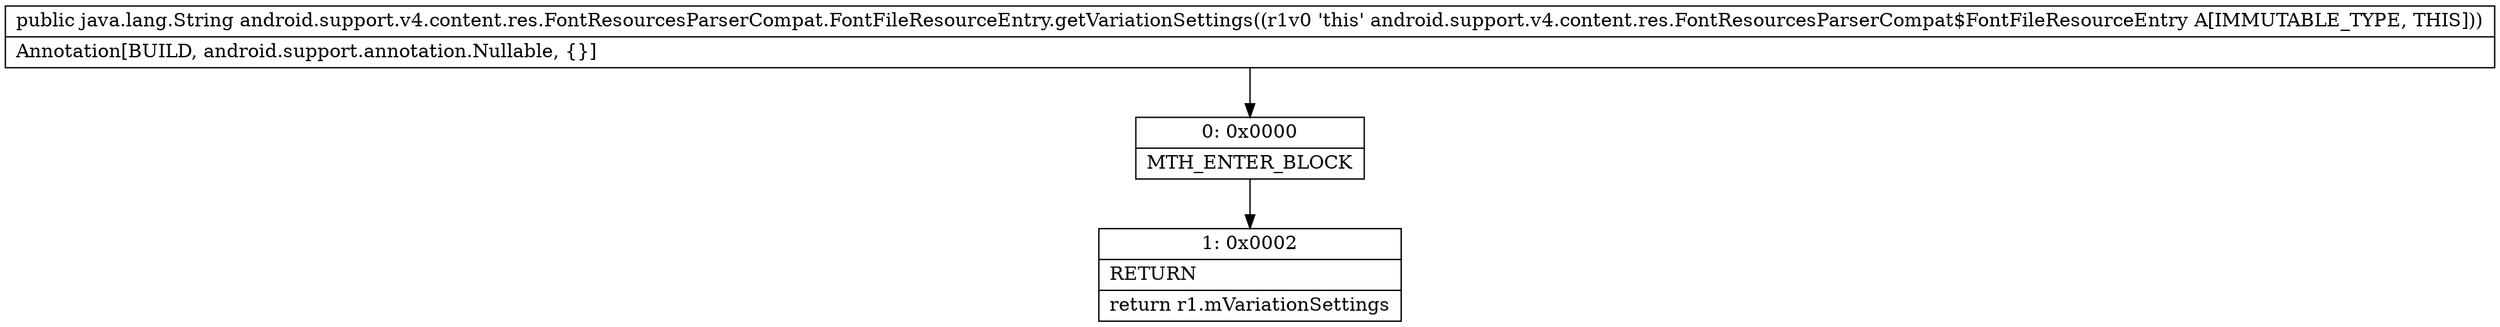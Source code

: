 digraph "CFG forandroid.support.v4.content.res.FontResourcesParserCompat.FontFileResourceEntry.getVariationSettings()Ljava\/lang\/String;" {
Node_0 [shape=record,label="{0\:\ 0x0000|MTH_ENTER_BLOCK\l}"];
Node_1 [shape=record,label="{1\:\ 0x0002|RETURN\l|return r1.mVariationSettings\l}"];
MethodNode[shape=record,label="{public java.lang.String android.support.v4.content.res.FontResourcesParserCompat.FontFileResourceEntry.getVariationSettings((r1v0 'this' android.support.v4.content.res.FontResourcesParserCompat$FontFileResourceEntry A[IMMUTABLE_TYPE, THIS]))  | Annotation[BUILD, android.support.annotation.Nullable, \{\}]\l}"];
MethodNode -> Node_0;
Node_0 -> Node_1;
}

